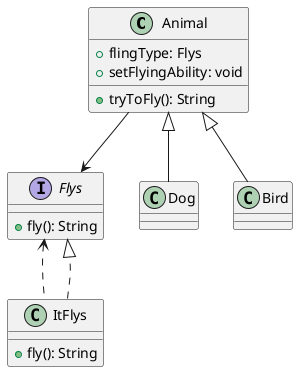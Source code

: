 @startuml
    class Animal{
        + flingType: Flys
        + tryToFly(): String
        + setFlyingAbility: void
    }

    Interface Flys{
        + fly(): String
    }

    Class Dog {
    }
    class Bird{
    }
    class ItFlys{
        + fly(): String
    }

    Animal <|-- Dog
    Animal <|--Bird

    Flys <.. ItFlys
    Animal --> Flys
    ItFlys ..|>Flys
@enduml